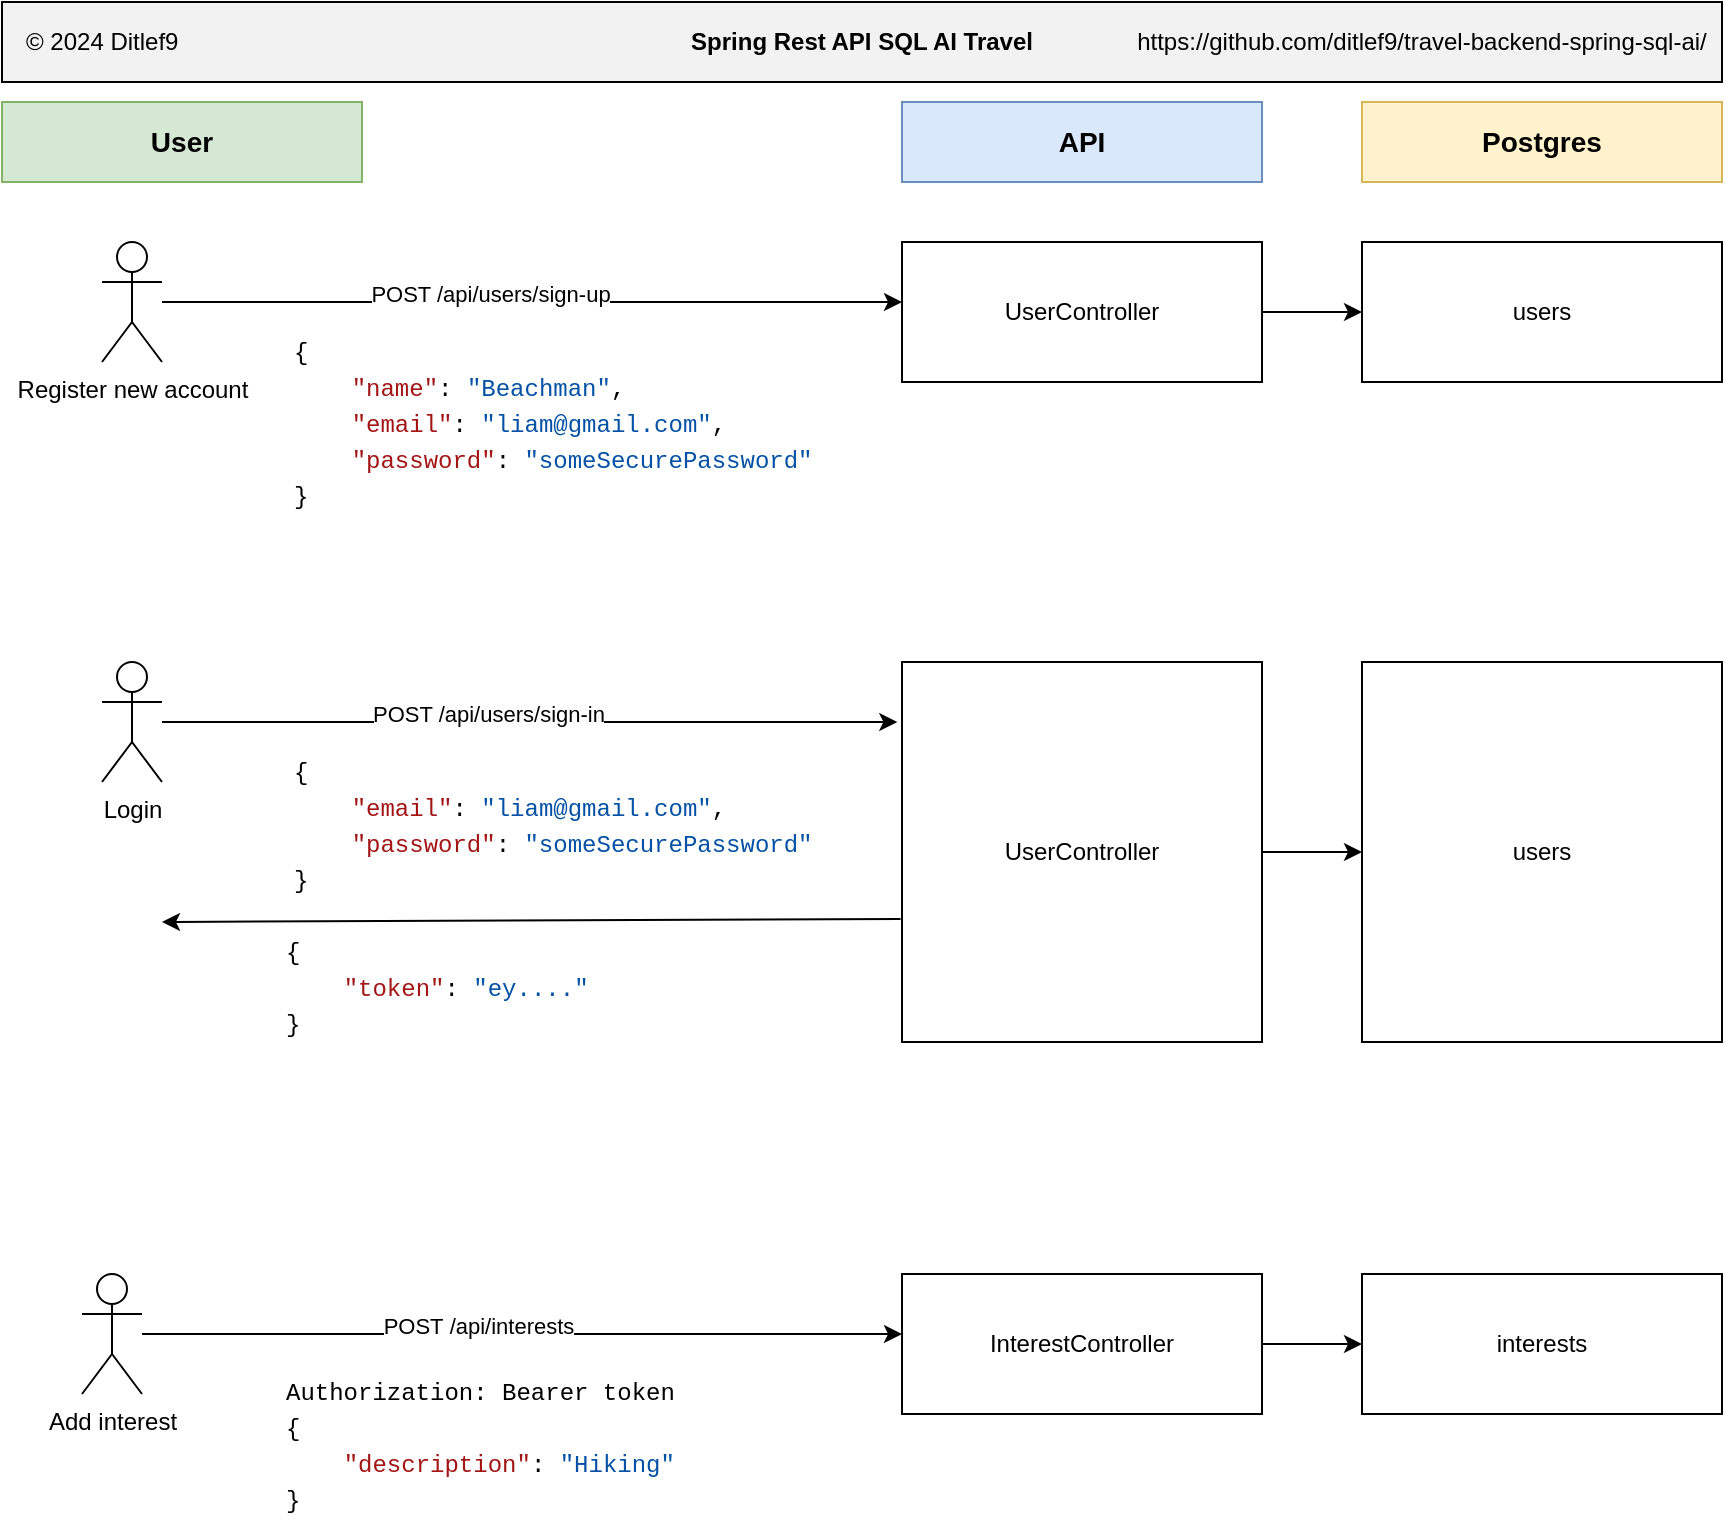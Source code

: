 <mxfile version="22.1.18" type="device">
  <diagram name="Page-1" id="FYgOkj7Zu2ucvwKRSgDE">
    <mxGraphModel dx="1050" dy="621" grid="1" gridSize="10" guides="1" tooltips="1" connect="1" arrows="1" fold="1" page="1" pageScale="1" pageWidth="827" pageHeight="1169" math="0" shadow="0">
      <root>
        <mxCell id="0" />
        <mxCell id="1" parent="0" />
        <mxCell id="Agz5KzWLsm4EZ0m7z-oU-1" value="&lt;b&gt;Spring Rest API SQL AI Travel&lt;/b&gt;" style="rounded=0;whiteSpace=wrap;html=1;fillColor=#f2f2f2;" parent="1" vertex="1">
          <mxGeometry width="860" height="40" as="geometry" />
        </mxCell>
        <mxCell id="WYwiJxzkd9JXpb_cYtM0-1" value="UserController" style="rounded=0;whiteSpace=wrap;html=1;" parent="1" vertex="1">
          <mxGeometry x="450" y="120" width="180" height="70" as="geometry" />
        </mxCell>
        <mxCell id="WYwiJxzkd9JXpb_cYtM0-2" value="Register new account" style="shape=umlActor;verticalLabelPosition=bottom;verticalAlign=top;html=1;outlineConnect=0;" parent="1" vertex="1">
          <mxGeometry x="50" y="120" width="30" height="60" as="geometry" />
        </mxCell>
        <mxCell id="WYwiJxzkd9JXpb_cYtM0-6" value="&lt;font style=&quot;font-size: 14px;&quot;&gt;&lt;b&gt;User&lt;/b&gt;&lt;/font&gt;" style="rounded=0;whiteSpace=wrap;html=1;fillColor=#d5e8d4;strokeColor=#82b366;" parent="1" vertex="1">
          <mxGeometry y="50" width="180" height="40" as="geometry" />
        </mxCell>
        <mxCell id="WYwiJxzkd9JXpb_cYtM0-7" value="&lt;font style=&quot;font-size: 14px;&quot;&gt;&lt;b&gt;API&lt;/b&gt;&lt;/font&gt;" style="rounded=0;whiteSpace=wrap;html=1;fillColor=#dae8fc;strokeColor=#6c8ebf;" parent="1" vertex="1">
          <mxGeometry x="450" y="50" width="180" height="40" as="geometry" />
        </mxCell>
        <mxCell id="WYwiJxzkd9JXpb_cYtM0-8" value="" style="endArrow=classic;html=1;rounded=0;entryX=0;entryY=0.429;entryDx=0;entryDy=0;entryPerimeter=0;" parent="1" source="WYwiJxzkd9JXpb_cYtM0-2" target="WYwiJxzkd9JXpb_cYtM0-1" edge="1">
          <mxGeometry width="50" height="50" relative="1" as="geometry">
            <mxPoint x="390" y="250" as="sourcePoint" />
            <mxPoint x="440" y="200" as="targetPoint" />
          </mxGeometry>
        </mxCell>
        <mxCell id="WYwiJxzkd9JXpb_cYtM0-9" value="POST /api/users/sign-up" style="edgeLabel;html=1;align=center;verticalAlign=middle;resizable=0;points=[];" parent="WYwiJxzkd9JXpb_cYtM0-8" vertex="1" connectable="0">
          <mxGeometry x="-0.2" y="4" relative="1" as="geometry">
            <mxPoint x="16" as="offset" />
          </mxGeometry>
        </mxCell>
        <mxCell id="WYwiJxzkd9JXpb_cYtM0-10" value="" style="endArrow=classic;html=1;rounded=0;exitX=1;exitY=0.5;exitDx=0;exitDy=0;entryX=0;entryY=0.5;entryDx=0;entryDy=0;" parent="1" source="WYwiJxzkd9JXpb_cYtM0-1" target="WYwiJxzkd9JXpb_cYtM0-12" edge="1">
          <mxGeometry width="50" height="50" relative="1" as="geometry">
            <mxPoint x="600" y="250" as="sourcePoint" />
            <mxPoint x="650" y="200" as="targetPoint" />
          </mxGeometry>
        </mxCell>
        <mxCell id="WYwiJxzkd9JXpb_cYtM0-11" value="&lt;font style=&quot;font-size: 14px;&quot;&gt;&lt;b&gt;Postgres&lt;/b&gt;&lt;/font&gt;" style="rounded=0;whiteSpace=wrap;html=1;fillColor=#fff2cc;strokeColor=#d6b656;" parent="1" vertex="1">
          <mxGeometry x="680" y="50" width="180" height="40" as="geometry" />
        </mxCell>
        <mxCell id="WYwiJxzkd9JXpb_cYtM0-12" value="users" style="rounded=0;whiteSpace=wrap;html=1;" parent="1" vertex="1">
          <mxGeometry x="680" y="120" width="180" height="70" as="geometry" />
        </mxCell>
        <mxCell id="WYwiJxzkd9JXpb_cYtM0-15" value="InterestController" style="rounded=0;whiteSpace=wrap;html=1;" parent="1" vertex="1">
          <mxGeometry x="450" y="636" width="180" height="70" as="geometry" />
        </mxCell>
        <mxCell id="WYwiJxzkd9JXpb_cYtM0-16" value="Add interest" style="shape=umlActor;verticalLabelPosition=bottom;verticalAlign=top;html=1;outlineConnect=0;" parent="1" vertex="1">
          <mxGeometry x="40" y="636" width="30" height="60" as="geometry" />
        </mxCell>
        <mxCell id="WYwiJxzkd9JXpb_cYtM0-17" value="" style="endArrow=classic;html=1;rounded=0;entryX=0;entryY=0.429;entryDx=0;entryDy=0;entryPerimeter=0;" parent="1" source="WYwiJxzkd9JXpb_cYtM0-16" target="WYwiJxzkd9JXpb_cYtM0-15" edge="1">
          <mxGeometry width="50" height="50" relative="1" as="geometry">
            <mxPoint x="380" y="766" as="sourcePoint" />
            <mxPoint x="430" y="716" as="targetPoint" />
          </mxGeometry>
        </mxCell>
        <mxCell id="WYwiJxzkd9JXpb_cYtM0-18" value="POST&amp;nbsp;/api/interests" style="edgeLabel;html=1;align=center;verticalAlign=middle;resizable=0;points=[];" parent="WYwiJxzkd9JXpb_cYtM0-17" vertex="1" connectable="0">
          <mxGeometry x="-0.2" y="4" relative="1" as="geometry">
            <mxPoint x="16" as="offset" />
          </mxGeometry>
        </mxCell>
        <mxCell id="WYwiJxzkd9JXpb_cYtM0-19" value="" style="endArrow=classic;html=1;rounded=0;exitX=1;exitY=0.5;exitDx=0;exitDy=0;entryX=0;entryY=0.5;entryDx=0;entryDy=0;" parent="1" source="WYwiJxzkd9JXpb_cYtM0-15" target="WYwiJxzkd9JXpb_cYtM0-20" edge="1">
          <mxGeometry width="50" height="50" relative="1" as="geometry">
            <mxPoint x="590" y="766" as="sourcePoint" />
            <mxPoint x="640" y="716" as="targetPoint" />
          </mxGeometry>
        </mxCell>
        <mxCell id="WYwiJxzkd9JXpb_cYtM0-20" value="interests" style="rounded=0;whiteSpace=wrap;html=1;" parent="1" vertex="1">
          <mxGeometry x="680" y="636" width="180" height="70" as="geometry" />
        </mxCell>
        <mxCell id="WYwiJxzkd9JXpb_cYtM0-21" value="&lt;div style=&quot;color: rgb(0, 0, 0); background-color: rgb(255, 255, 255); font-family: IBMPlexMono, &amp;quot;Courier New&amp;quot;, monospace, Consolas, &amp;quot;Courier New&amp;quot;, monospace; font-weight: normal; font-size: 12px; line-height: 18px;&quot;&gt;&lt;div&gt;&lt;span style=&quot;color: #000000;&quot;&gt;{&lt;/span&gt;&lt;/div&gt;&lt;div&gt;&lt;span style=&quot;color: #000000;&quot;&gt;&amp;nbsp; &amp;nbsp; &lt;/span&gt;&lt;span style=&quot;color: #a31515;&quot;&gt;&quot;name&quot;&lt;/span&gt;&lt;span style=&quot;color: #000000;&quot;&gt;: &lt;/span&gt;&lt;span style=&quot;color: #0451a5;&quot;&gt;&quot;Beachman&quot;&lt;/span&gt;&lt;span style=&quot;color: #000000;&quot;&gt;,&lt;/span&gt;&lt;/div&gt;&lt;div&gt;&amp;nbsp; &amp;nbsp;&amp;nbsp;&lt;span style=&quot;border-color: var(--border-color); color: rgb(163, 21, 21);&quot;&gt;&quot;email&quot;&lt;/span&gt;&lt;span style=&quot;border-color: var(--border-color);&quot;&gt;:&amp;nbsp;&lt;/span&gt;&lt;span style=&quot;border-color: var(--border-color); color: rgb(4, 81, 165);&quot;&gt;&quot;liam@gmail.com&quot;&lt;/span&gt;&lt;span style=&quot;border-color: var(--border-color);&quot;&gt;,&lt;/span&gt;&lt;span style=&quot;color: #000000;&quot;&gt;&lt;br&gt;&lt;/span&gt;&lt;/div&gt;&lt;div&gt;&lt;span style=&quot;color: #000000;&quot;&gt;&amp;nbsp; &amp;nbsp; &lt;/span&gt;&lt;span style=&quot;color: #a31515;&quot;&gt;&quot;password&quot;&lt;/span&gt;&lt;span style=&quot;color: #000000;&quot;&gt;: &lt;/span&gt;&lt;span style=&quot;color: #0451a5;&quot;&gt;&quot;someSecurePassword&quot;&lt;/span&gt;&lt;/div&gt;&lt;div&gt;&lt;span style=&quot;color: #000000;&quot;&gt;}&lt;/span&gt;&lt;/div&gt;&lt;/div&gt;" style="text;whiteSpace=wrap;html=1;" parent="1" vertex="1">
          <mxGeometry x="144" y="160" width="270" height="110" as="geometry" />
        </mxCell>
        <mxCell id="WYwiJxzkd9JXpb_cYtM0-23" value="&lt;div style=&quot;color: rgb(0, 0, 0); background-color: rgb(255, 255, 255); font-family: IBMPlexMono, &amp;quot;Courier New&amp;quot;, monospace, Consolas, &amp;quot;Courier New&amp;quot;, monospace; font-weight: normal; font-size: 12px; line-height: 18px;&quot;&gt;&lt;div&gt;&lt;span style=&quot;color: #000000;&quot;&gt;Authorization: Bearer token&lt;/span&gt;&lt;/div&gt;&lt;div&gt;&lt;span style=&quot;color: #000000;&quot;&gt;{&lt;/span&gt;&lt;/div&gt;&lt;div&gt;&lt;span style=&quot;color: #000000;&quot;&gt;&amp;nbsp; &amp;nbsp; &lt;/span&gt;&lt;span style=&quot;color: #a31515;&quot;&gt;&quot;description&quot;&lt;/span&gt;&lt;span style=&quot;color: #000000;&quot;&gt;: &lt;/span&gt;&lt;span style=&quot;color: #0451a5;&quot;&gt;&quot;Hiking&quot;&lt;/span&gt;&lt;/div&gt;&lt;div&gt;&lt;span style=&quot;color: #000000;&quot;&gt;}&lt;/span&gt;&lt;/div&gt;&lt;/div&gt;" style="text;whiteSpace=wrap;html=1;" parent="1" vertex="1">
          <mxGeometry x="140" y="680" width="230" height="80" as="geometry" />
        </mxCell>
        <mxCell id="WYwiJxzkd9JXpb_cYtM0-24" value="UserController" style="rounded=0;whiteSpace=wrap;html=1;" parent="1" vertex="1">
          <mxGeometry x="450" y="330" width="180" height="190" as="geometry" />
        </mxCell>
        <mxCell id="WYwiJxzkd9JXpb_cYtM0-25" value="Login" style="shape=umlActor;verticalLabelPosition=bottom;verticalAlign=top;html=1;outlineConnect=0;" parent="1" vertex="1">
          <mxGeometry x="50" y="330" width="30" height="60" as="geometry" />
        </mxCell>
        <mxCell id="WYwiJxzkd9JXpb_cYtM0-26" value="" style="endArrow=classic;html=1;rounded=0;entryX=-0.013;entryY=0.158;entryDx=0;entryDy=0;entryPerimeter=0;" parent="1" source="WYwiJxzkd9JXpb_cYtM0-25" target="WYwiJxzkd9JXpb_cYtM0-24" edge="1">
          <mxGeometry width="50" height="50" relative="1" as="geometry">
            <mxPoint x="390" y="460" as="sourcePoint" />
            <mxPoint x="440" y="410" as="targetPoint" />
          </mxGeometry>
        </mxCell>
        <mxCell id="WYwiJxzkd9JXpb_cYtM0-27" value="POST /api/users/sign-in" style="edgeLabel;html=1;align=center;verticalAlign=middle;resizable=0;points=[];" parent="WYwiJxzkd9JXpb_cYtM0-26" vertex="1" connectable="0">
          <mxGeometry x="-0.2" y="4" relative="1" as="geometry">
            <mxPoint x="16" as="offset" />
          </mxGeometry>
        </mxCell>
        <mxCell id="WYwiJxzkd9JXpb_cYtM0-28" value="" style="endArrow=classic;html=1;rounded=0;exitX=1;exitY=0.5;exitDx=0;exitDy=0;entryX=0;entryY=0.5;entryDx=0;entryDy=0;" parent="1" source="WYwiJxzkd9JXpb_cYtM0-24" target="WYwiJxzkd9JXpb_cYtM0-29" edge="1">
          <mxGeometry width="50" height="50" relative="1" as="geometry">
            <mxPoint x="600" y="460" as="sourcePoint" />
            <mxPoint x="650" y="410" as="targetPoint" />
          </mxGeometry>
        </mxCell>
        <mxCell id="WYwiJxzkd9JXpb_cYtM0-29" value="users" style="rounded=0;whiteSpace=wrap;html=1;" parent="1" vertex="1">
          <mxGeometry x="680" y="330" width="180" height="190" as="geometry" />
        </mxCell>
        <mxCell id="WYwiJxzkd9JXpb_cYtM0-30" value="&lt;div style=&quot;color: rgb(0, 0, 0); background-color: rgb(255, 255, 255); font-family: IBMPlexMono, &amp;quot;Courier New&amp;quot;, monospace, Consolas, &amp;quot;Courier New&amp;quot;, monospace; font-weight: normal; font-size: 12px; line-height: 18px;&quot;&gt;&lt;div style=&quot;border-color: var(--border-color);&quot;&gt;{&lt;/div&gt;&lt;div style=&quot;border-color: var(--border-color);&quot;&gt;&amp;nbsp; &amp;nbsp;&amp;nbsp;&lt;span style=&quot;border-color: var(--border-color); color: rgb(163, 21, 21);&quot;&gt;&quot;email&quot;&lt;/span&gt;&lt;span style=&quot;border-color: var(--border-color);&quot;&gt;:&amp;nbsp;&lt;/span&gt;&lt;span style=&quot;border-color: var(--border-color); color: rgb(4, 81, 165);&quot;&gt;&quot;liam@gmail.com&quot;&lt;/span&gt;&lt;span style=&quot;border-color: var(--border-color);&quot;&gt;,&lt;/span&gt;&lt;span style=&quot;border-color: var(--border-color);&quot;&gt;&lt;br style=&quot;border-color: var(--border-color);&quot;&gt;&lt;/span&gt;&lt;/div&gt;&lt;div style=&quot;border-color: var(--border-color);&quot;&gt;&lt;span style=&quot;border-color: var(--border-color);&quot;&gt;&amp;nbsp; &amp;nbsp;&amp;nbsp;&lt;/span&gt;&lt;span style=&quot;border-color: var(--border-color); color: rgb(163, 21, 21);&quot;&gt;&quot;password&quot;&lt;/span&gt;&lt;span style=&quot;border-color: var(--border-color);&quot;&gt;:&amp;nbsp;&lt;/span&gt;&lt;span style=&quot;border-color: var(--border-color); color: rgb(4, 81, 165);&quot;&gt;&quot;someSecurePassword&quot;&lt;/span&gt;&lt;/div&gt;&lt;div style=&quot;border-color: var(--border-color);&quot;&gt;&lt;span style=&quot;border-color: var(--border-color);&quot;&gt;}&lt;/span&gt;&lt;/div&gt;&lt;/div&gt;" style="text;whiteSpace=wrap;html=1;" parent="1" vertex="1">
          <mxGeometry x="144" y="370" width="270" height="80" as="geometry" />
        </mxCell>
        <mxCell id="WYwiJxzkd9JXpb_cYtM0-31" value="" style="endArrow=classic;html=1;rounded=0;exitX=-0.004;exitY=0.676;exitDx=0;exitDy=0;exitPerimeter=0;" parent="1" source="WYwiJxzkd9JXpb_cYtM0-24" edge="1">
          <mxGeometry width="50" height="50" relative="1" as="geometry">
            <mxPoint x="440" y="460" as="sourcePoint" />
            <mxPoint x="80" y="460" as="targetPoint" />
          </mxGeometry>
        </mxCell>
        <mxCell id="WYwiJxzkd9JXpb_cYtM0-32" value="&lt;div style=&quot;color: rgb(0, 0, 0); background-color: rgb(255, 255, 255); font-family: IBMPlexMono, &amp;quot;Courier New&amp;quot;, monospace, Consolas, &amp;quot;Courier New&amp;quot;, monospace; font-weight: normal; font-size: 12px; line-height: 18px;&quot;&gt;&lt;div style=&quot;border-color: var(--border-color);&quot;&gt;{&lt;/div&gt;&lt;div style=&quot;border-color: var(--border-color);&quot;&gt;&amp;nbsp; &amp;nbsp;&amp;nbsp;&lt;span style=&quot;border-color: var(--border-color); color: rgb(163, 21, 21);&quot;&gt;&quot;token&quot;&lt;/span&gt;&lt;span style=&quot;border-color: var(--border-color);&quot;&gt;:&amp;nbsp;&lt;/span&gt;&lt;span style=&quot;border-color: var(--border-color); color: rgb(4, 81, 165);&quot;&gt;&quot;ey....&lt;/span&gt;&lt;span style=&quot;color: rgb(4, 81, 165);&quot;&gt;&quot;&lt;/span&gt;&lt;/div&gt;&lt;div style=&quot;border-color: var(--border-color);&quot;&gt;&lt;span style=&quot;border-color: var(--border-color);&quot;&gt;}&lt;/span&gt;&lt;/div&gt;&lt;/div&gt;" style="text;whiteSpace=wrap;html=1;" parent="1" vertex="1">
          <mxGeometry x="140" y="460" width="270" height="80" as="geometry" />
        </mxCell>
        <mxCell id="hUkLQy1oUTeMT3Tk-Dy7-2" value="https://github.com/ditlef9/travel-backend-spring-sql-ai/" style="text;html=1;strokeColor=none;fillColor=none;align=center;verticalAlign=middle;whiteSpace=wrap;rounded=0;" vertex="1" parent="1">
          <mxGeometry x="560" y="5" width="300" height="30" as="geometry" />
        </mxCell>
        <mxCell id="hUkLQy1oUTeMT3Tk-Dy7-3" value="© 2024 Ditlef9" style="text;html=1;strokeColor=none;fillColor=none;align=left;verticalAlign=middle;whiteSpace=wrap;rounded=0;" vertex="1" parent="1">
          <mxGeometry x="10" y="5" width="290" height="30" as="geometry" />
        </mxCell>
      </root>
    </mxGraphModel>
  </diagram>
</mxfile>
